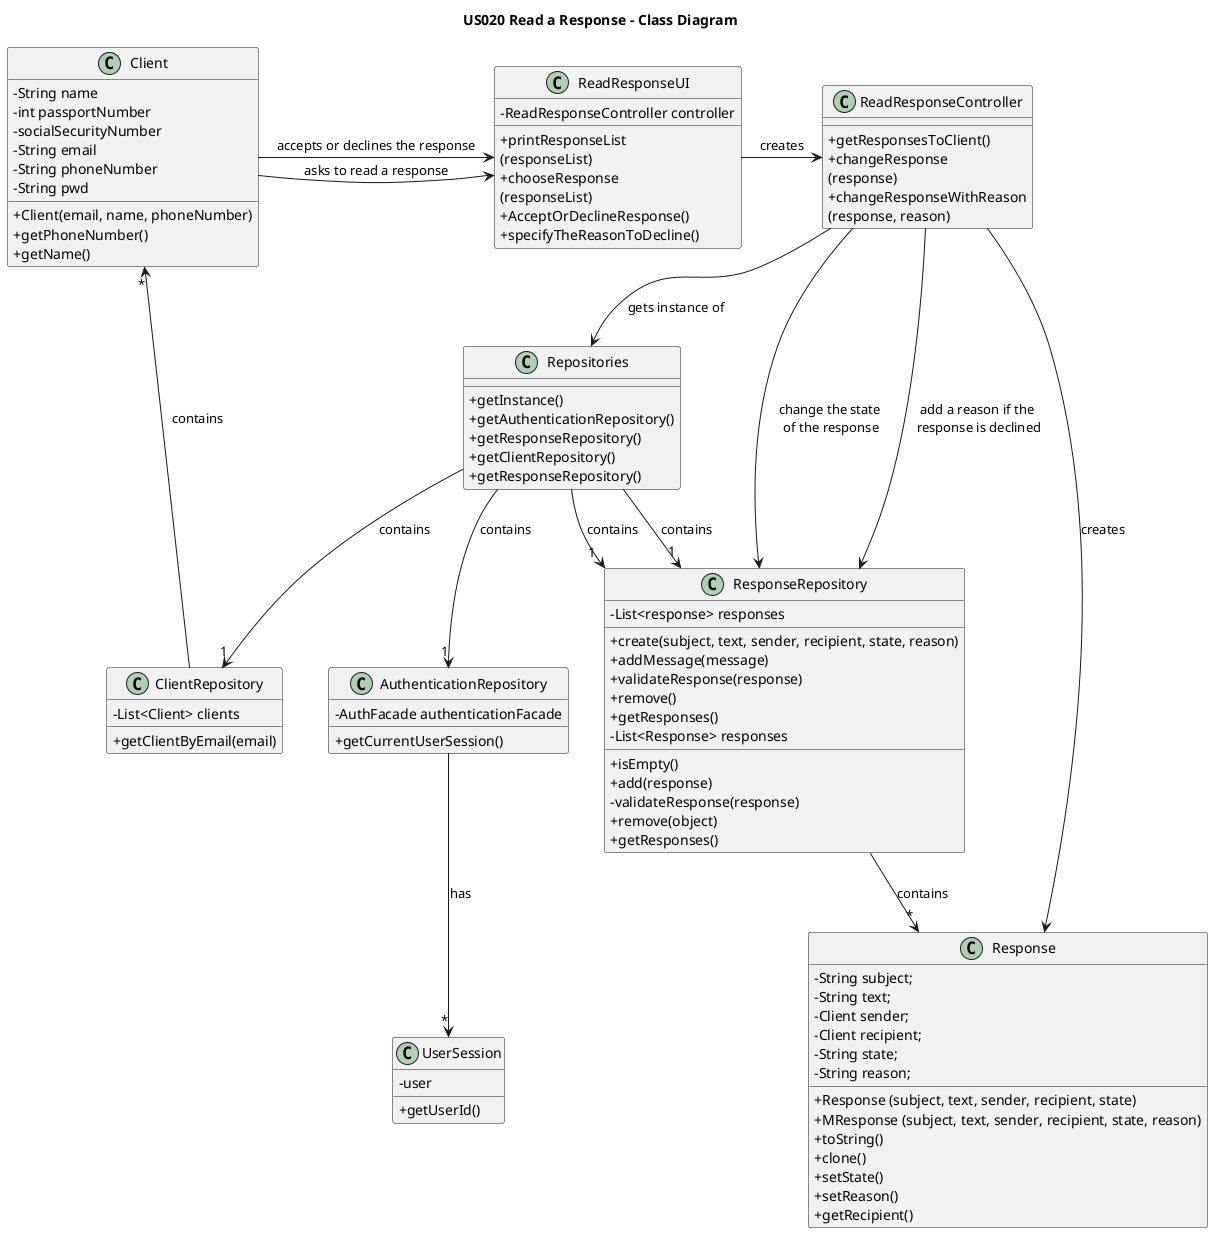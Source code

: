 @startuml
skinparam packageStyle rectangle
skinparam shadowing false
skinparam classAttributeIconSize 0

title US020 Read a Response - Class Diagram

class ReadResponseUI{
- ReadResponseController controller
___
+ printResponseList\n(responseList)
+ chooseResponse\n(responseList)
+ AcceptOrDeclineResponse()
+ specifyTheReasonToDecline()
}

class ReadResponseController{
___
+ getResponsesToClient()
+ changeResponse\n(response)
+ changeResponseWithReason\n(response, reason)
}

class Repositories{
___
+ getInstance()
+ getAuthenticationRepository()
+ getResponseRepository()
+ getClientRepository()
+ getResponseRepository()
}

class AuthenticationRepository{
-AuthFacade authenticationFacade
___
+ getCurrentUserSession()
}

class UserSession{
- user
___
+ getUserId()
}

class ClientRepository{
-List<Client> clients
___
+ getClientByEmail(email)
}

class Client {
-String name
-int passportNumber
-socialSecurityNumber
-String email
-String phoneNumber
-String pwd
___
+ Client(email, name, phoneNumber)
+ getPhoneNumber()
+ getName()
}

class ResponseRepository{
-List<response> responses
___
+ create(subject, text, sender, recipient, state, reason)
+ addMessage(message)
+ validateResponse(response)
+ remove()
+ getResponses()
}

class Response{
- String subject;
- String text;
- Client sender;
- Client recipient;
- String state;
- String reason;
___
+ Response (subject, text, sender, recipient, state)
+ MResponse (subject, text, sender, recipient, state, reason)
+ toString()
+clone()
+setState()
+setReason()
+getRecipient()
}

class ResponseRepository {
-List<Response> responses
___
+isEmpty()
+add(response)
-validateResponse(response)
+remove(object)
+getResponses()
}

Client -> ReadResponseUI : asks to read a response
Client -> ReadResponseUI : accepts or declines the response

ReadResponseUI -> ReadResponseController : creates
ReadResponseController --> Repositories : gets instance of
Repositories --> "1" ResponseRepository : contains
Repositories --> "1" ClientRepository : contains
Repositories --> "1" ResponseRepository : contains
Repositories --> "1" AuthenticationRepository : contains

ReadResponseController -> Response : creates

ReadResponseController --> ResponseRepository : change the state \nof the response
ReadResponseController --> ResponseRepository : add a reason if the \nresponse is declined

AuthenticationRepository --> "*" UserSession : has
ClientRepository --> "*" Client : contains
ResponseRepository --> "*" Response : contains


@enduml